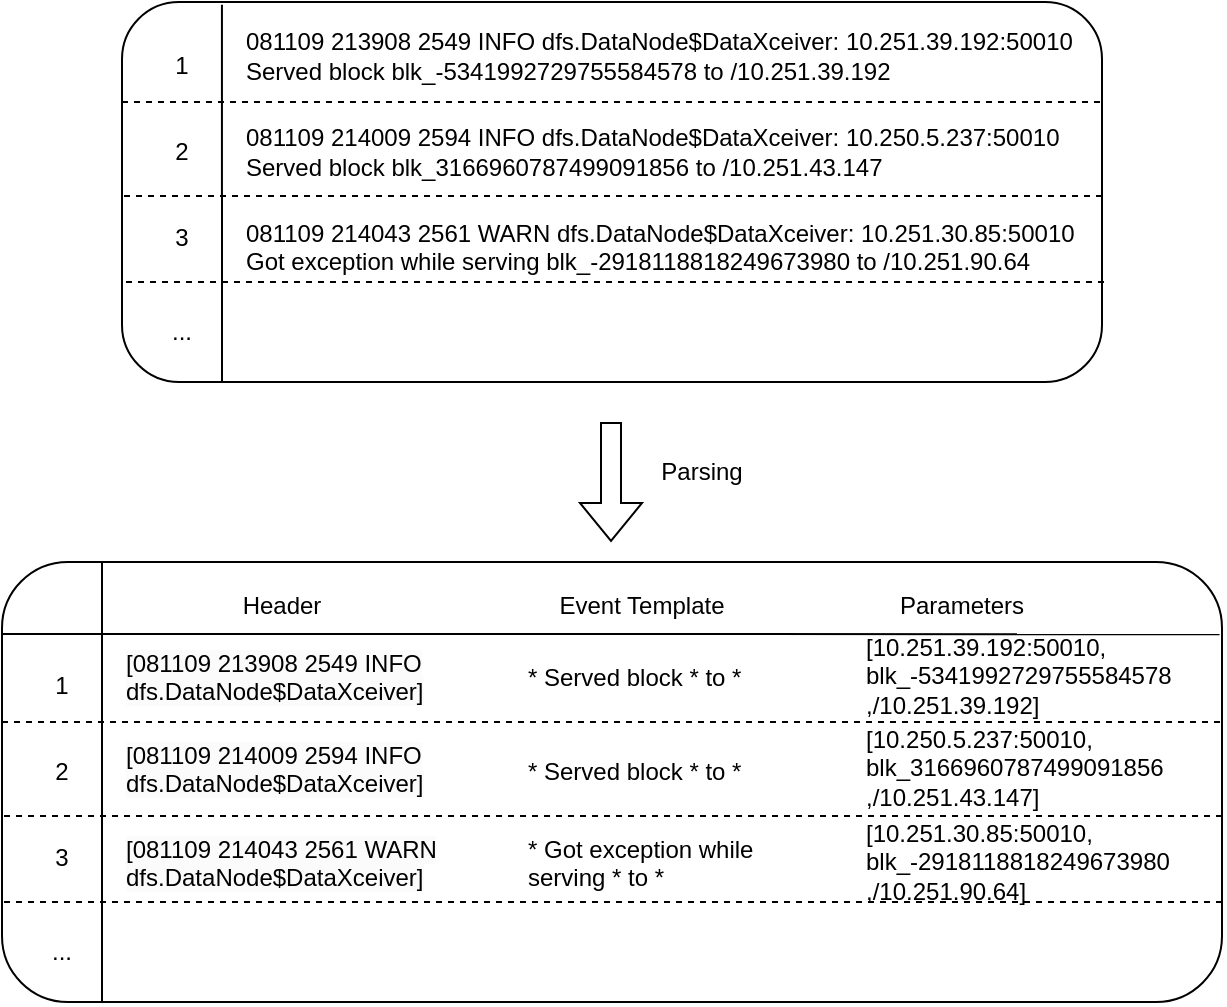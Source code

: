 <mxfile version="22.1.18" type="github">
  <diagram name="第 1 页" id="_Fude6hzYYwnxvi_9eVL">
    <mxGraphModel dx="1562" dy="858" grid="1" gridSize="10" guides="1" tooltips="1" connect="1" arrows="1" fold="1" page="1" pageScale="1" pageWidth="827" pageHeight="1169" math="0" shadow="0">
      <root>
        <mxCell id="0" />
        <mxCell id="1" parent="0" />
        <mxCell id="_sK-IsYFyOJC5DxqXexI-1" value="" style="rounded=1;whiteSpace=wrap;html=1;" vertex="1" parent="1">
          <mxGeometry x="200" y="270" width="490" height="190" as="geometry" />
        </mxCell>
        <mxCell id="_sK-IsYFyOJC5DxqXexI-3" value="081109&amp;nbsp;213908&amp;nbsp;2549&amp;nbsp;INFO dfs.DataNode$DataXceiver:&amp;nbsp;10.251.39.192:50010&lt;br&gt;Served block blk_-5341992729755584578&amp;nbsp;to&amp;nbsp;/10.251.39.192&lt;p style=&quot;margin: 0px; font-variant-numeric: normal; font-variant-east-asian: normal; font-variant-alternates: normal; font-kerning: auto; font-optical-sizing: auto; font-feature-settings: normal; font-variation-settings: normal; font-variant-position: normal; font-stretch: normal; font-size: 13px; line-height: normal; font-family: &amp;quot;Helvetica Neue&amp;quot;; min-height: 15px;&quot; class=&quot;p2&quot;&gt;&lt;br&gt;&lt;/p&gt;081109&amp;nbsp;214009&amp;nbsp;2594&amp;nbsp;INFO dfs.DataNode$DataXceiver:&amp;nbsp;10.250.5.237:50010&lt;br&gt;Served block blk_3166960787499091856&amp;nbsp;to&amp;nbsp;/10.251.43.147&lt;p style=&quot;margin: 0px; font-variant-numeric: normal; font-variant-east-asian: normal; font-variant-alternates: normal; font-kerning: auto; font-optical-sizing: auto; font-feature-settings: normal; font-variation-settings: normal; font-variant-position: normal; font-stretch: normal; font-size: 13px; line-height: normal; font-family: &amp;quot;Helvetica Neue&amp;quot;; min-height: 15px;&quot; class=&quot;p2&quot;&gt;&lt;br&gt;&lt;/p&gt;081109&amp;nbsp;214043&amp;nbsp;2561&amp;nbsp;WARN dfs.DataNode$DataXceiver:&amp;nbsp;10.251.30.85:50010&lt;br&gt;Got exception&amp;nbsp;while&amp;nbsp;serving blk_-2918118818249673980&amp;nbsp;to&amp;nbsp;/10.251.90.64" style="text;html=1;align=left;verticalAlign=middle;resizable=0;points=[];autosize=1;strokeColor=none;fillColor=none;" vertex="1" parent="1">
          <mxGeometry x="260" y="280" width="440" height="130" as="geometry" />
        </mxCell>
        <mxCell id="_sK-IsYFyOJC5DxqXexI-4" value="1&lt;br&gt;&lt;br&gt;&lt;br&gt;2&lt;br&gt;&lt;br&gt;&lt;br&gt;3" style="text;html=1;strokeColor=none;fillColor=none;align=center;verticalAlign=middle;whiteSpace=wrap;rounded=0;" vertex="1" parent="1">
          <mxGeometry x="200" y="295" width="60" height="100" as="geometry" />
        </mxCell>
        <mxCell id="_sK-IsYFyOJC5DxqXexI-5" value="" style="endArrow=none;html=1;rounded=0;entryX=0.102;entryY=0.007;entryDx=0;entryDy=0;entryPerimeter=0;" edge="1" parent="1" target="_sK-IsYFyOJC5DxqXexI-1">
          <mxGeometry width="50" height="50" relative="1" as="geometry">
            <mxPoint x="250" y="460" as="sourcePoint" />
            <mxPoint x="250" y="280" as="targetPoint" />
          </mxGeometry>
        </mxCell>
        <mxCell id="_sK-IsYFyOJC5DxqXexI-7" value="" style="endArrow=none;dashed=1;html=1;rounded=0;entryX=0.977;entryY=0.308;entryDx=0;entryDy=0;entryPerimeter=0;" edge="1" parent="1" target="_sK-IsYFyOJC5DxqXexI-3">
          <mxGeometry width="50" height="50" relative="1" as="geometry">
            <mxPoint x="200" y="320" as="sourcePoint" />
            <mxPoint x="640" y="320" as="targetPoint" />
          </mxGeometry>
        </mxCell>
        <mxCell id="_sK-IsYFyOJC5DxqXexI-8" value="" style="endArrow=none;dashed=1;html=1;rounded=0;entryX=0.977;entryY=0.308;entryDx=0;entryDy=0;entryPerimeter=0;" edge="1" parent="1">
          <mxGeometry width="50" height="50" relative="1" as="geometry">
            <mxPoint x="201" y="367" as="sourcePoint" />
            <mxPoint x="691" y="367" as="targetPoint" />
          </mxGeometry>
        </mxCell>
        <mxCell id="_sK-IsYFyOJC5DxqXexI-9" value="" style="endArrow=none;dashed=1;html=1;rounded=0;entryX=0.977;entryY=0.308;entryDx=0;entryDy=0;entryPerimeter=0;" edge="1" parent="1">
          <mxGeometry width="50" height="50" relative="1" as="geometry">
            <mxPoint x="202" y="410" as="sourcePoint" />
            <mxPoint x="692" y="410" as="targetPoint" />
          </mxGeometry>
        </mxCell>
        <mxCell id="_sK-IsYFyOJC5DxqXexI-10" value="..." style="text;html=1;strokeColor=none;fillColor=none;align=center;verticalAlign=middle;whiteSpace=wrap;rounded=0;" vertex="1" parent="1">
          <mxGeometry x="200" y="420" width="60" height="30" as="geometry" />
        </mxCell>
        <mxCell id="_sK-IsYFyOJC5DxqXexI-11" value="" style="rounded=1;whiteSpace=wrap;html=1;" vertex="1" parent="1">
          <mxGeometry x="140" y="550" width="610" height="220" as="geometry" />
        </mxCell>
        <mxCell id="_sK-IsYFyOJC5DxqXexI-13" value="1&lt;br&gt;&lt;br&gt;&lt;br&gt;2&lt;br&gt;&lt;br&gt;&lt;br&gt;3" style="text;html=1;strokeColor=none;fillColor=none;align=center;verticalAlign=middle;whiteSpace=wrap;rounded=0;" vertex="1" parent="1">
          <mxGeometry x="140" y="605" width="60" height="100" as="geometry" />
        </mxCell>
        <mxCell id="_sK-IsYFyOJC5DxqXexI-14" value="" style="endArrow=none;html=1;rounded=0;" edge="1" parent="1">
          <mxGeometry width="50" height="50" relative="1" as="geometry">
            <mxPoint x="190" y="770" as="sourcePoint" />
            <mxPoint x="190" y="550" as="targetPoint" />
          </mxGeometry>
        </mxCell>
        <mxCell id="_sK-IsYFyOJC5DxqXexI-15" value="" style="endArrow=none;dashed=1;html=1;rounded=0;" edge="1" parent="1">
          <mxGeometry width="50" height="50" relative="1" as="geometry">
            <mxPoint x="140" y="630" as="sourcePoint" />
            <mxPoint x="750" y="630" as="targetPoint" />
          </mxGeometry>
        </mxCell>
        <mxCell id="_sK-IsYFyOJC5DxqXexI-16" value="" style="endArrow=none;dashed=1;html=1;rounded=0;entryX=1;entryY=0.577;entryDx=0;entryDy=0;entryPerimeter=0;" edge="1" parent="1" target="_sK-IsYFyOJC5DxqXexI-11">
          <mxGeometry width="50" height="50" relative="1" as="geometry">
            <mxPoint x="141" y="677" as="sourcePoint" />
            <mxPoint x="631" y="677" as="targetPoint" />
          </mxGeometry>
        </mxCell>
        <mxCell id="_sK-IsYFyOJC5DxqXexI-18" value="..." style="text;html=1;strokeColor=none;fillColor=none;align=center;verticalAlign=middle;whiteSpace=wrap;rounded=0;" vertex="1" parent="1">
          <mxGeometry x="140" y="730" width="60" height="30" as="geometry" />
        </mxCell>
        <mxCell id="_sK-IsYFyOJC5DxqXexI-19" value="" style="endArrow=none;html=1;rounded=0;entryX=0.998;entryY=0.164;entryDx=0;entryDy=0;entryPerimeter=0;" edge="1" parent="1" target="_sK-IsYFyOJC5DxqXexI-11">
          <mxGeometry width="50" height="50" relative="1" as="geometry">
            <mxPoint x="140" y="586" as="sourcePoint" />
            <mxPoint x="650" y="586" as="targetPoint" />
          </mxGeometry>
        </mxCell>
        <mxCell id="_sK-IsYFyOJC5DxqXexI-20" value="Header" style="text;html=1;strokeColor=none;fillColor=none;align=center;verticalAlign=middle;whiteSpace=wrap;rounded=0;" vertex="1" parent="1">
          <mxGeometry x="250" y="557" width="60" height="30" as="geometry" />
        </mxCell>
        <mxCell id="_sK-IsYFyOJC5DxqXexI-21" value="Event Template" style="text;html=1;strokeColor=none;fillColor=none;align=center;verticalAlign=middle;whiteSpace=wrap;rounded=0;" vertex="1" parent="1">
          <mxGeometry x="410" y="557" width="100" height="30" as="geometry" />
        </mxCell>
        <mxCell id="_sK-IsYFyOJC5DxqXexI-22" value="Parameters" style="text;html=1;strokeColor=none;fillColor=none;align=center;verticalAlign=middle;whiteSpace=wrap;rounded=0;" vertex="1" parent="1">
          <mxGeometry x="570" y="557" width="100" height="30" as="geometry" />
        </mxCell>
        <mxCell id="_sK-IsYFyOJC5DxqXexI-23" value="&lt;span style=&quot;color: rgb(0, 0, 0); font-family: Helvetica; font-size: 12px; font-style: normal; font-variant-ligatures: normal; font-variant-caps: normal; font-weight: 400; letter-spacing: normal; orphans: 2; text-align: left; text-indent: 0px; text-transform: none; widows: 2; word-spacing: 0px; -webkit-text-stroke-width: 0px; background-color: rgb(251, 251, 251); text-decoration-thickness: initial; text-decoration-style: initial; text-decoration-color: initial; float: none; display: inline !important;&quot;&gt;[081109&amp;nbsp;213908&amp;nbsp;2549&amp;nbsp;INFO dfs.DataNode$DataXceiver]&lt;/span&gt;" style="text;whiteSpace=wrap;html=1;" vertex="1" parent="1">
          <mxGeometry x="200" y="587" width="150" height="40" as="geometry" />
        </mxCell>
        <mxCell id="_sK-IsYFyOJC5DxqXexI-24" value="&lt;span style=&quot;color: rgb(0, 0, 0); font-family: Helvetica; font-size: 12px; font-style: normal; font-variant-ligatures: normal; font-variant-caps: normal; font-weight: 400; letter-spacing: normal; orphans: 2; text-align: left; text-indent: 0px; text-transform: none; widows: 2; word-spacing: 0px; -webkit-text-stroke-width: 0px; background-color: rgb(251, 251, 251); text-decoration-thickness: initial; text-decoration-style: initial; text-decoration-color: initial; float: none; display: inline !important;&quot;&gt;[081109&amp;nbsp;214009&amp;nbsp;2594&amp;nbsp;INFO dfs.DataNode$DataXceiver]&lt;/span&gt;" style="text;whiteSpace=wrap;html=1;" vertex="1" parent="1">
          <mxGeometry x="200" y="633" width="160" height="40" as="geometry" />
        </mxCell>
        <mxCell id="_sK-IsYFyOJC5DxqXexI-25" value="&lt;span style=&quot;color: rgb(0, 0, 0); font-family: Helvetica; font-size: 12px; font-style: normal; font-variant-ligatures: normal; font-variant-caps: normal; font-weight: 400; letter-spacing: normal; orphans: 2; text-align: left; text-indent: 0px; text-transform: none; widows: 2; word-spacing: 0px; -webkit-text-stroke-width: 0px; background-color: rgb(251, 251, 251); text-decoration-thickness: initial; text-decoration-style: initial; text-decoration-color: initial; float: none; display: inline !important;&quot;&gt;[081109&amp;nbsp;214043&amp;nbsp;2561&amp;nbsp;WARN dfs.DataNode$DataXceiver]&lt;/span&gt;" style="text;whiteSpace=wrap;html=1;" vertex="1" parent="1">
          <mxGeometry x="200" y="680" width="160" height="40" as="geometry" />
        </mxCell>
        <mxCell id="_sK-IsYFyOJC5DxqXexI-27" value="* Served block * to *" style="text;whiteSpace=wrap;" vertex="1" parent="1">
          <mxGeometry x="401" y="594" width="140" height="40" as="geometry" />
        </mxCell>
        <mxCell id="_sK-IsYFyOJC5DxqXexI-28" value="" style="endArrow=none;dashed=1;html=1;rounded=0;entryX=1;entryY=0.577;entryDx=0;entryDy=0;entryPerimeter=0;" edge="1" parent="1">
          <mxGeometry width="50" height="50" relative="1" as="geometry">
            <mxPoint x="141" y="720" as="sourcePoint" />
            <mxPoint x="750" y="720" as="targetPoint" />
          </mxGeometry>
        </mxCell>
        <mxCell id="_sK-IsYFyOJC5DxqXexI-29" value="* Served block * to *" style="text;whiteSpace=wrap;" vertex="1" parent="1">
          <mxGeometry x="401" y="641" width="140" height="40" as="geometry" />
        </mxCell>
        <mxCell id="_sK-IsYFyOJC5DxqXexI-30" value="* Got exception while serving * to *" style="text;whiteSpace=wrap;" vertex="1" parent="1">
          <mxGeometry x="401" y="680" width="140" height="40" as="geometry" />
        </mxCell>
        <mxCell id="_sK-IsYFyOJC5DxqXexI-32" value="[10.251.39.192:50010,&lt;br&gt;blk_-5341992729755584578&lt;br&gt;,/10.251.39.192]" style="text;html=1;strokeColor=none;fillColor=none;align=left;verticalAlign=middle;whiteSpace=wrap;rounded=0;" vertex="1" parent="1">
          <mxGeometry x="570" y="592" width="160" height="30" as="geometry" />
        </mxCell>
        <mxCell id="_sK-IsYFyOJC5DxqXexI-35" value="[10.251.30.85:50010,&lt;br&gt;blk_-2918118818249673980&lt;br&gt;,/10.251.90.64]" style="text;html=1;strokeColor=none;fillColor=none;align=left;verticalAlign=middle;whiteSpace=wrap;rounded=0;" vertex="1" parent="1">
          <mxGeometry x="570" y="685" width="160" height="30" as="geometry" />
        </mxCell>
        <mxCell id="_sK-IsYFyOJC5DxqXexI-36" value="[10.250.5.237:50010,&lt;br&gt;blk_3166960787499091856&lt;br&gt;,/10.251.43.147]" style="text;html=1;strokeColor=none;fillColor=none;align=left;verticalAlign=middle;whiteSpace=wrap;rounded=0;" vertex="1" parent="1">
          <mxGeometry x="570" y="638" width="160" height="30" as="geometry" />
        </mxCell>
        <mxCell id="_sK-IsYFyOJC5DxqXexI-38" value="" style="shape=flexArrow;endArrow=classic;html=1;rounded=0;" edge="1" parent="1">
          <mxGeometry width="50" height="50" relative="1" as="geometry">
            <mxPoint x="444.5" y="480" as="sourcePoint" />
            <mxPoint x="444.5" y="540" as="targetPoint" />
          </mxGeometry>
        </mxCell>
        <mxCell id="_sK-IsYFyOJC5DxqXexI-40" value="Parsing" style="text;html=1;strokeColor=none;fillColor=none;align=center;verticalAlign=middle;whiteSpace=wrap;rounded=0;" vertex="1" parent="1">
          <mxGeometry x="460" y="490" width="60" height="30" as="geometry" />
        </mxCell>
      </root>
    </mxGraphModel>
  </diagram>
</mxfile>
